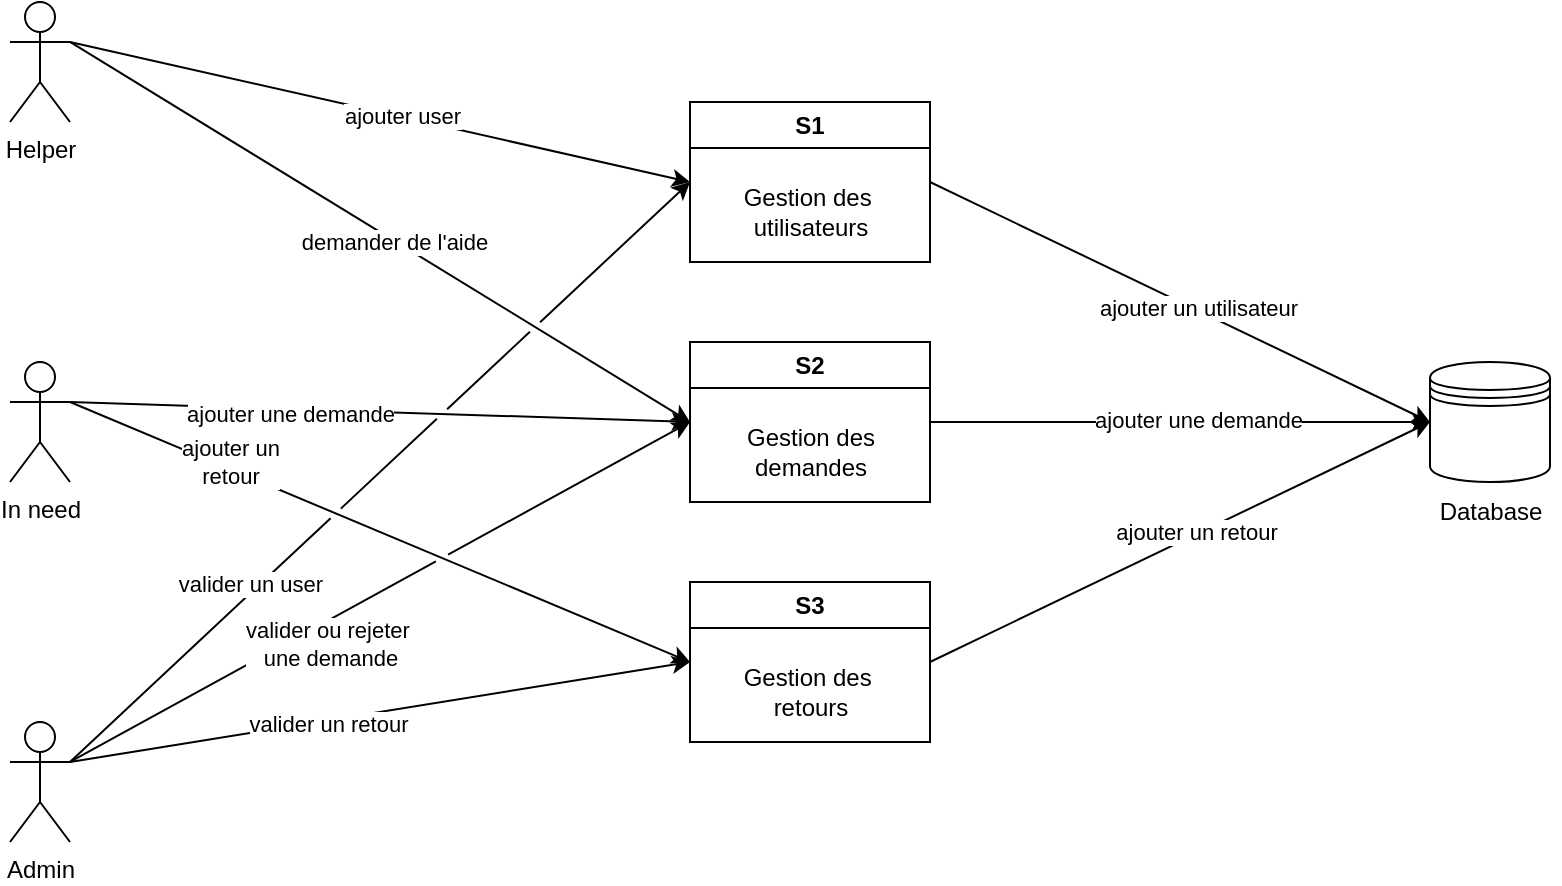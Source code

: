 <mxfile version="24.7.17">
  <diagram name="Page-1" id="f3dhT0BQdbofDqPxmLm9">
    <mxGraphModel dx="1364" dy="759" grid="1" gridSize="10" guides="1" tooltips="1" connect="1" arrows="1" fold="1" page="1" pageScale="1" pageWidth="827" pageHeight="1169" math="0" shadow="0">
      <root>
        <mxCell id="0" />
        <mxCell id="1" parent="0" />
        <mxCell id="so0_7bqj_jzqrchsmQh5-1" value="Helper" style="shape=umlActor;verticalLabelPosition=bottom;verticalAlign=top;html=1;outlineConnect=0;" parent="1" vertex="1">
          <mxGeometry x="20" y="390" width="30" height="60" as="geometry" />
        </mxCell>
        <mxCell id="so0_7bqj_jzqrchsmQh5-2" value="In need" style="shape=umlActor;verticalLabelPosition=bottom;verticalAlign=top;html=1;outlineConnect=0;" parent="1" vertex="1">
          <mxGeometry x="20" y="570" width="30" height="60" as="geometry" />
        </mxCell>
        <mxCell id="so0_7bqj_jzqrchsmQh5-3" value="Admin" style="shape=umlActor;verticalLabelPosition=bottom;verticalAlign=top;html=1;outlineConnect=0;" parent="1" vertex="1">
          <mxGeometry x="20" y="750" width="30" height="60" as="geometry" />
        </mxCell>
        <mxCell id="so0_7bqj_jzqrchsmQh5-4" value="S1" style="swimlane;whiteSpace=wrap;html=1;" parent="1" vertex="1">
          <mxGeometry x="360" y="440" width="120" height="80" as="geometry" />
        </mxCell>
        <mxCell id="so0_7bqj_jzqrchsmQh5-11" value="Gestion des&amp;nbsp;&lt;div&gt;utilisateurs&lt;/div&gt;" style="text;html=1;align=center;verticalAlign=middle;resizable=0;points=[];autosize=1;strokeColor=none;fillColor=none;" parent="so0_7bqj_jzqrchsmQh5-4" vertex="1">
          <mxGeometry x="15" y="35" width="90" height="40" as="geometry" />
        </mxCell>
        <mxCell id="so0_7bqj_jzqrchsmQh5-5" value="S2" style="swimlane;whiteSpace=wrap;html=1;" parent="1" vertex="1">
          <mxGeometry x="360" y="560" width="120" height="80" as="geometry" />
        </mxCell>
        <mxCell id="so0_7bqj_jzqrchsmQh5-12" value="Gestion des&lt;div&gt;demandes&lt;/div&gt;" style="text;html=1;align=center;verticalAlign=middle;resizable=0;points=[];autosize=1;strokeColor=none;fillColor=none;" parent="so0_7bqj_jzqrchsmQh5-5" vertex="1">
          <mxGeometry x="15" y="35" width="90" height="40" as="geometry" />
        </mxCell>
        <mxCell id="so0_7bqj_jzqrchsmQh5-6" value="S3" style="swimlane;whiteSpace=wrap;html=1;" parent="1" vertex="1">
          <mxGeometry x="360" y="680" width="120" height="80" as="geometry" />
        </mxCell>
        <mxCell id="so0_7bqj_jzqrchsmQh5-13" value="Gestion des&amp;nbsp;&lt;div&gt;retours&lt;/div&gt;" style="text;html=1;align=center;verticalAlign=middle;resizable=0;points=[];autosize=1;strokeColor=none;fillColor=none;" parent="so0_7bqj_jzqrchsmQh5-6" vertex="1">
          <mxGeometry x="15" y="35" width="90" height="40" as="geometry" />
        </mxCell>
        <mxCell id="so0_7bqj_jzqrchsmQh5-17" value="" style="endArrow=classic;html=1;rounded=0;entryX=0;entryY=0.5;entryDx=0;entryDy=0;exitX=1;exitY=0.333;exitDx=0;exitDy=0;exitPerimeter=0;jumpStyle=gap;jumpSize=7;" parent="1" source="so0_7bqj_jzqrchsmQh5-1" target="so0_7bqj_jzqrchsmQh5-4" edge="1">
          <mxGeometry width="50" height="50" relative="1" as="geometry">
            <mxPoint x="210" y="600" as="sourcePoint" />
            <mxPoint x="300" y="520" as="targetPoint" />
          </mxGeometry>
        </mxCell>
        <mxCell id="so0_7bqj_jzqrchsmQh5-18" value="ajouter user" style="edgeLabel;html=1;align=center;verticalAlign=middle;resizable=0;points=[];" parent="so0_7bqj_jzqrchsmQh5-17" vertex="1" connectable="0">
          <mxGeometry x="0.067" y="1" relative="1" as="geometry">
            <mxPoint as="offset" />
          </mxGeometry>
        </mxCell>
        <mxCell id="so0_7bqj_jzqrchsmQh5-19" value="" style="endArrow=classic;html=1;rounded=0;entryX=0;entryY=0.5;entryDx=0;entryDy=0;exitX=1;exitY=0.333;exitDx=0;exitDy=0;exitPerimeter=0;jumpStyle=gap;jumpSize=7;" parent="1" source="so0_7bqj_jzqrchsmQh5-1" target="so0_7bqj_jzqrchsmQh5-5" edge="1">
          <mxGeometry width="50" height="50" relative="1" as="geometry">
            <mxPoint x="220" y="610" as="sourcePoint" />
            <mxPoint x="370" y="490" as="targetPoint" />
          </mxGeometry>
        </mxCell>
        <mxCell id="so0_7bqj_jzqrchsmQh5-20" value="demander de l&#39;aide" style="edgeLabel;html=1;align=center;verticalAlign=middle;resizable=0;points=[];" parent="so0_7bqj_jzqrchsmQh5-19" vertex="1" connectable="0">
          <mxGeometry x="0.067" y="1" relative="1" as="geometry">
            <mxPoint x="-4" y="-1" as="offset" />
          </mxGeometry>
        </mxCell>
        <mxCell id="so0_7bqj_jzqrchsmQh5-29" value="" style="endArrow=classic;html=1;rounded=0;entryX=0;entryY=0.5;entryDx=0;entryDy=0;exitX=1;exitY=0.333;exitDx=0;exitDy=0;exitPerimeter=0;jumpStyle=gap;jumpSize=7;" parent="1" source="so0_7bqj_jzqrchsmQh5-2" target="so0_7bqj_jzqrchsmQh5-5" edge="1">
          <mxGeometry width="50" height="50" relative="1" as="geometry">
            <mxPoint x="200" y="780" as="sourcePoint" />
            <mxPoint x="370" y="490" as="targetPoint" />
          </mxGeometry>
        </mxCell>
        <mxCell id="so0_7bqj_jzqrchsmQh5-30" value="ajouter une demande" style="edgeLabel;html=1;align=center;verticalAlign=middle;resizable=0;points=[];" parent="so0_7bqj_jzqrchsmQh5-29" vertex="1" connectable="0">
          <mxGeometry x="0.067" y="1" relative="1" as="geometry">
            <mxPoint x="-56" y="1" as="offset" />
          </mxGeometry>
        </mxCell>
        <mxCell id="so0_7bqj_jzqrchsmQh5-31" value="" style="endArrow=classic;html=1;rounded=0;entryX=0;entryY=0.5;entryDx=0;entryDy=0;exitX=1;exitY=0.333;exitDx=0;exitDy=0;exitPerimeter=0;jumpStyle=gap;jumpSize=7;" parent="1" source="so0_7bqj_jzqrchsmQh5-2" target="so0_7bqj_jzqrchsmQh5-6" edge="1">
          <mxGeometry width="50" height="50" relative="1" as="geometry">
            <mxPoint x="200" y="780" as="sourcePoint" />
            <mxPoint x="370" y="610" as="targetPoint" />
          </mxGeometry>
        </mxCell>
        <mxCell id="so0_7bqj_jzqrchsmQh5-33" value="" style="endArrow=classic;html=1;rounded=0;entryX=0;entryY=0.5;entryDx=0;entryDy=0;exitX=1;exitY=0.333;exitDx=0;exitDy=0;exitPerimeter=0;jumpStyle=gap;jumpSize=7;" parent="1" source="so0_7bqj_jzqrchsmQh5-3" target="so0_7bqj_jzqrchsmQh5-4" edge="1">
          <mxGeometry width="50" height="50" relative="1" as="geometry">
            <mxPoint x="210" y="990" as="sourcePoint" />
            <mxPoint x="380" y="940" as="targetPoint" />
          </mxGeometry>
        </mxCell>
        <mxCell id="so0_7bqj_jzqrchsmQh5-34" value="valider un user" style="edgeLabel;html=1;align=center;verticalAlign=middle;resizable=0;points=[];" parent="so0_7bqj_jzqrchsmQh5-33" vertex="1" connectable="0">
          <mxGeometry x="0.067" y="1" relative="1" as="geometry">
            <mxPoint x="-75" y="66" as="offset" />
          </mxGeometry>
        </mxCell>
        <mxCell id="so0_7bqj_jzqrchsmQh5-36" value="" style="endArrow=classic;html=1;rounded=0;entryX=0;entryY=0.5;entryDx=0;entryDy=0;exitX=1;exitY=0.333;exitDx=0;exitDy=0;exitPerimeter=0;jumpStyle=gap;jumpSize=7;" parent="1" source="so0_7bqj_jzqrchsmQh5-3" target="so0_7bqj_jzqrchsmQh5-5" edge="1">
          <mxGeometry width="50" height="50" relative="1" as="geometry">
            <mxPoint x="200" y="960" as="sourcePoint" />
            <mxPoint x="370" y="490" as="targetPoint" />
          </mxGeometry>
        </mxCell>
        <mxCell id="so0_7bqj_jzqrchsmQh5-37" value="valider ou rejeter&amp;nbsp;&lt;div&gt;une demande&lt;/div&gt;" style="edgeLabel;html=1;align=center;verticalAlign=middle;resizable=0;points=[];" parent="so0_7bqj_jzqrchsmQh5-36" vertex="1" connectable="0">
          <mxGeometry x="0.067" y="1" relative="1" as="geometry">
            <mxPoint x="-35" y="32" as="offset" />
          </mxGeometry>
        </mxCell>
        <mxCell id="so0_7bqj_jzqrchsmQh5-40" value="" style="endArrow=classic;html=1;rounded=0;entryX=0;entryY=0.5;entryDx=0;entryDy=0;exitX=1;exitY=0.5;exitDx=0;exitDy=0;jumpStyle=gap;jumpSize=7;" parent="1" source="so0_7bqj_jzqrchsmQh5-4" target="so0_7bqj_jzqrchsmQh5-10" edge="1">
          <mxGeometry width="50" height="50" relative="1" as="geometry">
            <mxPoint x="590" y="640" as="sourcePoint" />
            <mxPoint x="760" y="530" as="targetPoint" />
          </mxGeometry>
        </mxCell>
        <mxCell id="so0_7bqj_jzqrchsmQh5-41" value="ajouter un utilisateur" style="edgeLabel;html=1;align=center;verticalAlign=middle;resizable=0;points=[];" parent="so0_7bqj_jzqrchsmQh5-40" vertex="1" connectable="0">
          <mxGeometry x="0.067" y="1" relative="1" as="geometry">
            <mxPoint as="offset" />
          </mxGeometry>
        </mxCell>
        <mxCell id="so0_7bqj_jzqrchsmQh5-42" value="" style="endArrow=classic;html=1;rounded=0;entryX=0;entryY=0.5;entryDx=0;entryDy=0;exitX=1;exitY=0.5;exitDx=0;exitDy=0;jumpStyle=gap;jumpSize=7;" parent="1" source="so0_7bqj_jzqrchsmQh5-5" target="so0_7bqj_jzqrchsmQh5-10" edge="1">
          <mxGeometry width="50" height="50" relative="1" as="geometry">
            <mxPoint x="530" y="680" as="sourcePoint" />
            <mxPoint x="730" y="980" as="targetPoint" />
          </mxGeometry>
        </mxCell>
        <mxCell id="so0_7bqj_jzqrchsmQh5-43" value="ajouter une demande" style="edgeLabel;html=1;align=center;verticalAlign=middle;resizable=0;points=[];" parent="so0_7bqj_jzqrchsmQh5-42" vertex="1" connectable="0">
          <mxGeometry x="0.067" y="1" relative="1" as="geometry">
            <mxPoint as="offset" />
          </mxGeometry>
        </mxCell>
        <mxCell id="so0_7bqj_jzqrchsmQh5-44" value="" style="endArrow=classic;html=1;rounded=0;entryX=0;entryY=0.5;entryDx=0;entryDy=0;exitX=1;exitY=0.5;exitDx=0;exitDy=0;jumpStyle=gap;jumpSize=7;" parent="1" source="so0_7bqj_jzqrchsmQh5-6" target="so0_7bqj_jzqrchsmQh5-10" edge="1">
          <mxGeometry width="50" height="50" relative="1" as="geometry">
            <mxPoint x="490" y="610" as="sourcePoint" />
            <mxPoint x="690" y="790" as="targetPoint" />
          </mxGeometry>
        </mxCell>
        <mxCell id="so0_7bqj_jzqrchsmQh5-45" value="ajouter un retour" style="edgeLabel;html=1;align=center;verticalAlign=middle;resizable=0;points=[];" parent="so0_7bqj_jzqrchsmQh5-44" vertex="1" connectable="0">
          <mxGeometry x="0.067" y="1" relative="1" as="geometry">
            <mxPoint as="offset" />
          </mxGeometry>
        </mxCell>
        <mxCell id="R607zTUJZdRJkq7hTbzM-1" value="" style="endArrow=classic;html=1;rounded=0;entryX=0;entryY=0.5;entryDx=0;entryDy=0;exitX=1;exitY=0.333;exitDx=0;exitDy=0;exitPerimeter=0;jumpStyle=gap;jumpSize=7;" edge="1" parent="1" source="so0_7bqj_jzqrchsmQh5-3" target="so0_7bqj_jzqrchsmQh5-6">
          <mxGeometry width="50" height="50" relative="1" as="geometry">
            <mxPoint x="60" y="780" as="sourcePoint" />
            <mxPoint x="370" y="610" as="targetPoint" />
          </mxGeometry>
        </mxCell>
        <mxCell id="R607zTUJZdRJkq7hTbzM-2" value="valider un retour" style="edgeLabel;html=1;align=center;verticalAlign=middle;resizable=0;points=[];" vertex="1" connectable="0" parent="R607zTUJZdRJkq7hTbzM-1">
          <mxGeometry x="0.067" y="1" relative="1" as="geometry">
            <mxPoint x="-36" y="8" as="offset" />
          </mxGeometry>
        </mxCell>
        <mxCell id="R607zTUJZdRJkq7hTbzM-3" value="ajouter un&lt;div&gt;retour&lt;/div&gt;" style="edgeLabel;html=1;align=center;verticalAlign=middle;resizable=0;points=[];" vertex="1" connectable="0" parent="1">
          <mxGeometry x="129.996" y="620.003" as="geometry" />
        </mxCell>
        <mxCell id="R607zTUJZdRJkq7hTbzM-6" value="" style="group" vertex="1" connectable="0" parent="1">
          <mxGeometry x="725" y="570" width="70" height="90" as="geometry" />
        </mxCell>
        <mxCell id="so0_7bqj_jzqrchsmQh5-10" value="" style="shape=datastore;whiteSpace=wrap;html=1;" parent="R607zTUJZdRJkq7hTbzM-6" vertex="1">
          <mxGeometry x="5" width="60" height="60" as="geometry" />
        </mxCell>
        <mxCell id="R607zTUJZdRJkq7hTbzM-5" value="Database" style="text;html=1;align=center;verticalAlign=middle;resizable=0;points=[];autosize=1;strokeColor=none;fillColor=none;" vertex="1" parent="R607zTUJZdRJkq7hTbzM-6">
          <mxGeometry y="60" width="70" height="30" as="geometry" />
        </mxCell>
      </root>
    </mxGraphModel>
  </diagram>
</mxfile>
